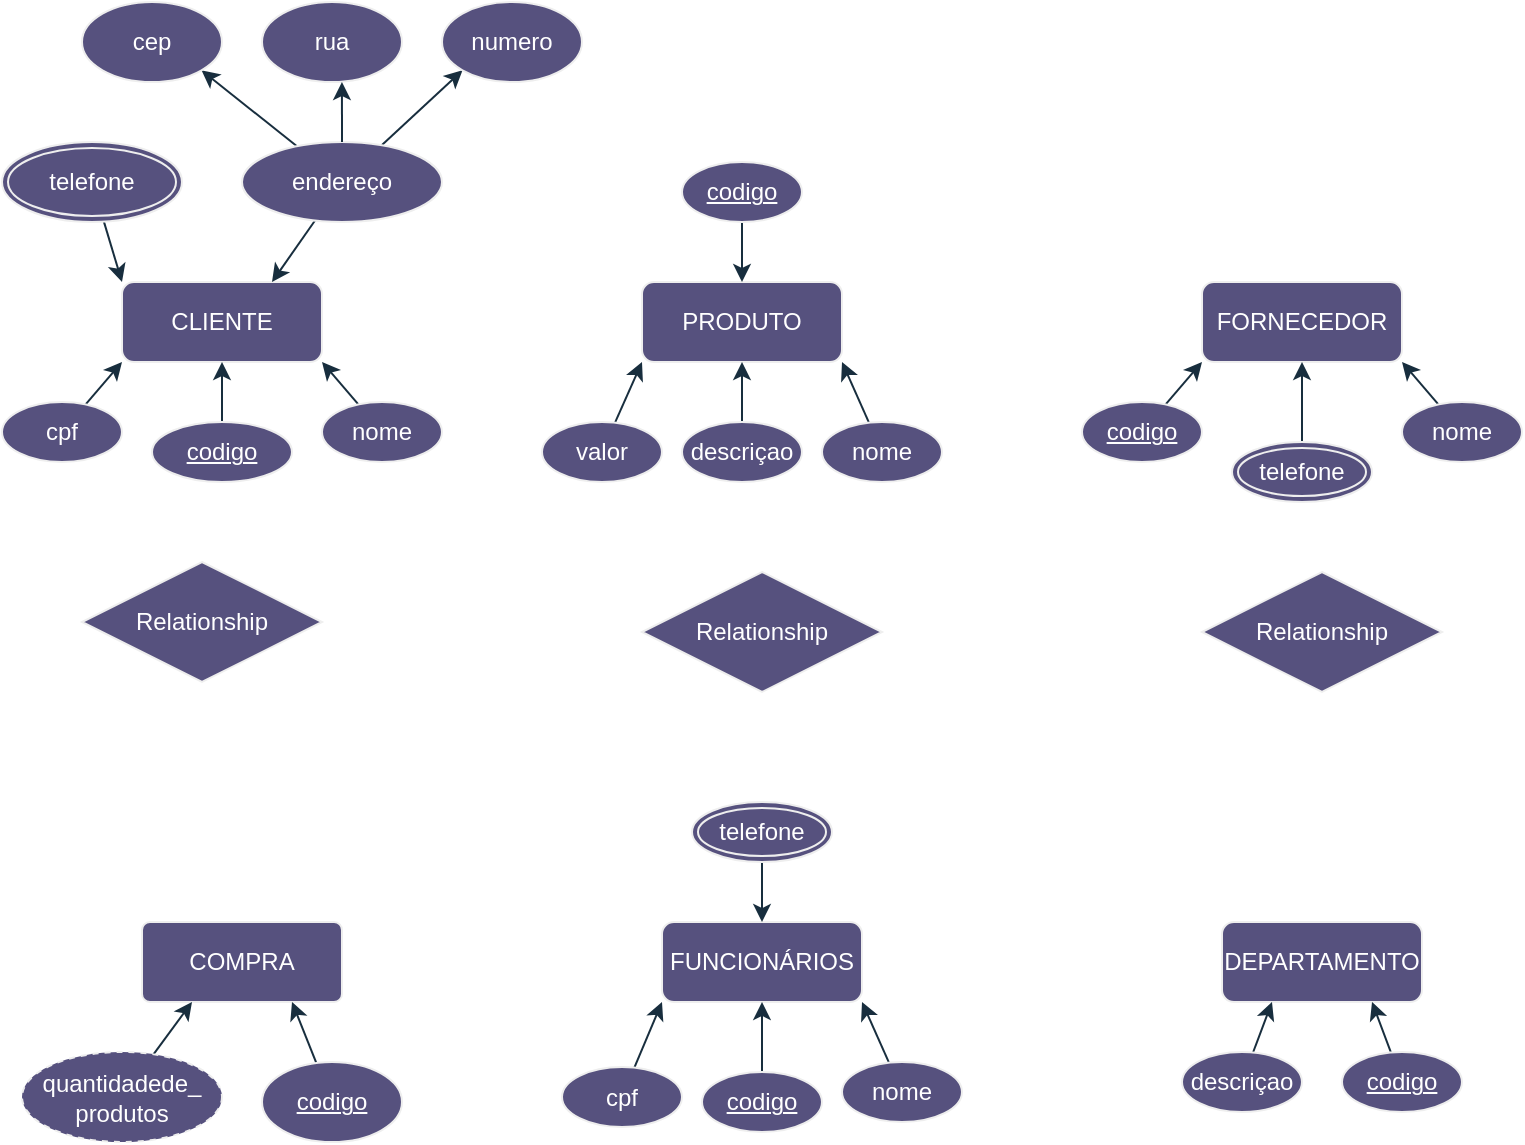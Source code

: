 <mxfile version="22.0.8" type="github">
  <diagram name="Página-1" id="FTKS--hhsVc2Y8uWOb82">
    <mxGraphModel dx="1136" dy="658" grid="1" gridSize="10" guides="1" tooltips="1" connect="1" arrows="1" fold="1" page="1" pageScale="1" pageWidth="827" pageHeight="1169" math="0" shadow="0">
      <root>
        <mxCell id="0" />
        <mxCell id="1" parent="0" />
        <mxCell id="zZDbCHlokYU__qZz4p6q-1" value="DEPARTAMENTO" style="whiteSpace=wrap;html=1;align=center;fillColor=#56517E;fontColor=#FFFFFF;rounded=1;labelBackgroundColor=none;strokeColor=#EEEEEE;" parent="1" vertex="1">
          <mxGeometry x="630" y="760" width="100" height="40" as="geometry" />
        </mxCell>
        <mxCell id="zZDbCHlokYU__qZz4p6q-2" value="FUNCIONÁRIOS" style="whiteSpace=wrap;html=1;align=center;fontColor=#FFFFFF;strokeColor=#EEEEEE;fillColor=#56517E;rounded=1;labelBackgroundColor=none;" parent="1" vertex="1">
          <mxGeometry x="350" y="760" width="100" height="40" as="geometry" />
        </mxCell>
        <mxCell id="zZDbCHlokYU__qZz4p6q-3" value="CLIENTE" style="whiteSpace=wrap;html=1;align=center;fillColor=#56517E;fontColor=#FFFFFF;rounded=1;labelBackgroundColor=none;strokeColor=#EEEEEE;" parent="1" vertex="1">
          <mxGeometry x="80" y="440" width="100" height="40" as="geometry" />
        </mxCell>
        <mxCell id="zZDbCHlokYU__qZz4p6q-4" value="FORNECEDOR" style="whiteSpace=wrap;html=1;align=center;fillColor=#56517E;fontColor=#FFFFFF;rounded=1;labelBackgroundColor=none;strokeColor=#EEEEEE;" parent="1" vertex="1">
          <mxGeometry x="620" y="440" width="100" height="40" as="geometry" />
        </mxCell>
        <mxCell id="zZDbCHlokYU__qZz4p6q-6" value="PRODUTO" style="whiteSpace=wrap;html=1;align=center;fillColor=#56517E;fontColor=#FFFFFF;rounded=1;labelBackgroundColor=none;strokeColor=#EEEEEE;" parent="1" vertex="1">
          <mxGeometry x="340" y="440" width="100" height="40" as="geometry" />
        </mxCell>
        <mxCell id="zZDbCHlokYU__qZz4p6q-9" value="COMPRA" style="rounded=1;arcSize=10;whiteSpace=wrap;html=1;align=center;labelBackgroundColor=none;strokeColor=#EEEEEE;fillColor=#56517E;fontColor=#FFFFFF;" parent="1" vertex="1">
          <mxGeometry x="90" y="760" width="100" height="40" as="geometry" />
        </mxCell>
        <mxCell id="zZDbCHlokYU__qZz4p6q-18" style="edgeStyle=none;rounded=1;orthogonalLoop=1;jettySize=auto;html=1;entryX=1;entryY=1;entryDx=0;entryDy=0;labelBackgroundColor=none;strokeColor=#182E3E;fontColor=default;" parent="1" source="zZDbCHlokYU__qZz4p6q-10" target="zZDbCHlokYU__qZz4p6q-3" edge="1">
          <mxGeometry relative="1" as="geometry" />
        </mxCell>
        <mxCell id="zZDbCHlokYU__qZz4p6q-10" value="nome" style="ellipse;whiteSpace=wrap;html=1;align=center;rounded=1;labelBackgroundColor=none;fillColor=#56517E;strokeColor=#EEEEEE;fontColor=#FFFFFF;" parent="1" vertex="1">
          <mxGeometry x="180" y="500" width="60" height="30" as="geometry" />
        </mxCell>
        <mxCell id="zZDbCHlokYU__qZz4p6q-20" style="edgeStyle=none;rounded=1;orthogonalLoop=1;jettySize=auto;html=1;entryX=0;entryY=1;entryDx=0;entryDy=0;labelBackgroundColor=none;strokeColor=#182E3E;fontColor=default;" parent="1" source="zZDbCHlokYU__qZz4p6q-12" target="zZDbCHlokYU__qZz4p6q-3" edge="1">
          <mxGeometry relative="1" as="geometry" />
        </mxCell>
        <mxCell id="zZDbCHlokYU__qZz4p6q-12" value="cpf" style="ellipse;whiteSpace=wrap;html=1;align=center;rounded=1;labelBackgroundColor=none;fillColor=#56517E;strokeColor=#EEEEEE;fontColor=#FFFFFF;" parent="1" vertex="1">
          <mxGeometry x="20" y="500" width="60" height="30" as="geometry" />
        </mxCell>
        <mxCell id="zZDbCHlokYU__qZz4p6q-29" style="edgeStyle=none;rounded=1;orthogonalLoop=1;jettySize=auto;html=1;entryX=0.75;entryY=1;entryDx=0;entryDy=0;labelBackgroundColor=none;strokeColor=#182E3E;fontColor=default;" parent="1" source="zZDbCHlokYU__qZz4p6q-13" target="zZDbCHlokYU__qZz4p6q-9" edge="1">
          <mxGeometry relative="1" as="geometry" />
        </mxCell>
        <mxCell id="zZDbCHlokYU__qZz4p6q-13" value="codigo" style="ellipse;whiteSpace=wrap;html=1;align=center;fontStyle=4;rounded=1;labelBackgroundColor=none;fillColor=#56517E;strokeColor=#EEEEEE;fontColor=#FFFFFF;" parent="1" vertex="1">
          <mxGeometry x="150" y="830" width="70" height="40" as="geometry" />
        </mxCell>
        <mxCell id="zZDbCHlokYU__qZz4p6q-19" style="edgeStyle=none;rounded=1;orthogonalLoop=1;jettySize=auto;html=1;entryX=0.5;entryY=1;entryDx=0;entryDy=0;labelBackgroundColor=none;strokeColor=#182E3E;fontColor=default;" parent="1" source="zZDbCHlokYU__qZz4p6q-16" target="zZDbCHlokYU__qZz4p6q-3" edge="1">
          <mxGeometry relative="1" as="geometry" />
        </mxCell>
        <mxCell id="zZDbCHlokYU__qZz4p6q-16" value="codigo" style="ellipse;whiteSpace=wrap;html=1;align=center;fontStyle=4;rounded=1;labelBackgroundColor=none;fillColor=#56517E;strokeColor=#EEEEEE;fontColor=#FFFFFF;" parent="1" vertex="1">
          <mxGeometry x="95" y="510" width="70" height="30" as="geometry" />
        </mxCell>
        <mxCell id="zZDbCHlokYU__qZz4p6q-28" style="edgeStyle=none;rounded=1;orthogonalLoop=1;jettySize=auto;html=1;entryX=0.25;entryY=1;entryDx=0;entryDy=0;labelBackgroundColor=none;strokeColor=#182E3E;fontColor=default;" parent="1" source="zZDbCHlokYU__qZz4p6q-26" target="zZDbCHlokYU__qZz4p6q-9" edge="1">
          <mxGeometry relative="1" as="geometry" />
        </mxCell>
        <mxCell id="zZDbCHlokYU__qZz4p6q-26" value="quantidadede_&lt;br&gt;produtos" style="ellipse;whiteSpace=wrap;html=1;align=center;dashed=1;rounded=1;labelBackgroundColor=none;fillColor=#56517E;strokeColor=#EEEEEE;fontColor=#FFFFFF;" parent="1" vertex="1">
          <mxGeometry x="30" y="825" width="100" height="45" as="geometry" />
        </mxCell>
        <mxCell id="zZDbCHlokYU__qZz4p6q-31" style="edgeStyle=none;rounded=1;orthogonalLoop=1;jettySize=auto;html=1;entryX=0;entryY=0;entryDx=0;entryDy=0;labelBackgroundColor=none;strokeColor=#182E3E;fontColor=default;" parent="1" source="zZDbCHlokYU__qZz4p6q-30" target="zZDbCHlokYU__qZz4p6q-3" edge="1">
          <mxGeometry relative="1" as="geometry" />
        </mxCell>
        <mxCell id="zZDbCHlokYU__qZz4p6q-30" value="telefone" style="ellipse;shape=doubleEllipse;margin=3;whiteSpace=wrap;html=1;align=center;rounded=1;labelBackgroundColor=none;fillColor=#56517E;strokeColor=#EEEEEE;fontColor=#FFFFFF;" parent="1" vertex="1">
          <mxGeometry x="20" y="370" width="90" height="40" as="geometry" />
        </mxCell>
        <mxCell id="zZDbCHlokYU__qZz4p6q-34" style="edgeStyle=none;rounded=1;orthogonalLoop=1;jettySize=auto;html=1;entryX=0.75;entryY=0;entryDx=0;entryDy=0;labelBackgroundColor=none;strokeColor=#182E3E;fontColor=default;" parent="1" source="zZDbCHlokYU__qZz4p6q-33" target="zZDbCHlokYU__qZz4p6q-3" edge="1">
          <mxGeometry relative="1" as="geometry" />
        </mxCell>
        <mxCell id="zZDbCHlokYU__qZz4p6q-39" style="edgeStyle=none;rounded=1;orthogonalLoop=1;jettySize=auto;html=1;entryX=1;entryY=1;entryDx=0;entryDy=0;labelBackgroundColor=none;strokeColor=#182E3E;fontColor=default;" parent="1" source="zZDbCHlokYU__qZz4p6q-33" target="zZDbCHlokYU__qZz4p6q-36" edge="1">
          <mxGeometry relative="1" as="geometry" />
        </mxCell>
        <mxCell id="zZDbCHlokYU__qZz4p6q-41" style="edgeStyle=none;rounded=1;orthogonalLoop=1;jettySize=auto;html=1;entryX=0;entryY=1;entryDx=0;entryDy=0;labelBackgroundColor=none;strokeColor=#182E3E;fontColor=default;" parent="1" source="zZDbCHlokYU__qZz4p6q-33" target="zZDbCHlokYU__qZz4p6q-38" edge="1">
          <mxGeometry relative="1" as="geometry" />
        </mxCell>
        <mxCell id="zZDbCHlokYU__qZz4p6q-33" value="endereço" style="ellipse;whiteSpace=wrap;html=1;align=center;rounded=1;labelBackgroundColor=none;fillColor=#56517E;strokeColor=#EEEEEE;fontColor=#FFFFFF;" parent="1" vertex="1">
          <mxGeometry x="140" y="370" width="100" height="40" as="geometry" />
        </mxCell>
        <mxCell id="zZDbCHlokYU__qZz4p6q-36" value="cep" style="ellipse;whiteSpace=wrap;html=1;align=center;rounded=1;labelBackgroundColor=none;fillColor=#56517E;strokeColor=#EEEEEE;fontColor=#FFFFFF;" parent="1" vertex="1">
          <mxGeometry x="60" y="300" width="70" height="40" as="geometry" />
        </mxCell>
        <mxCell id="zZDbCHlokYU__qZz4p6q-37" value="rua" style="ellipse;whiteSpace=wrap;html=1;align=center;rounded=1;labelBackgroundColor=none;fillColor=#56517E;strokeColor=#EEEEEE;fontColor=#FFFFFF;" parent="1" vertex="1">
          <mxGeometry x="150" y="300" width="70" height="40" as="geometry" />
        </mxCell>
        <mxCell id="zZDbCHlokYU__qZz4p6q-38" value="numero" style="ellipse;whiteSpace=wrap;html=1;align=center;rounded=1;labelBackgroundColor=none;fillColor=#56517E;strokeColor=#EEEEEE;fontColor=#FFFFFF;" parent="1" vertex="1">
          <mxGeometry x="240" y="300" width="70" height="40" as="geometry" />
        </mxCell>
        <mxCell id="zZDbCHlokYU__qZz4p6q-45" style="edgeStyle=none;rounded=1;orthogonalLoop=1;jettySize=auto;html=1;entryX=0.5;entryY=1;entryDx=0;entryDy=0;labelBackgroundColor=none;strokeColor=#182E3E;fontColor=default;" parent="1" source="zZDbCHlokYU__qZz4p6q-42" target="zZDbCHlokYU__qZz4p6q-6" edge="1">
          <mxGeometry relative="1" as="geometry" />
        </mxCell>
        <mxCell id="zZDbCHlokYU__qZz4p6q-42" value="descriçao" style="ellipse;whiteSpace=wrap;html=1;align=center;fontStyle=0;rounded=1;labelBackgroundColor=none;fillColor=#56517E;strokeColor=#EEEEEE;fontColor=#FFFFFF;" parent="1" vertex="1">
          <mxGeometry x="360" y="510" width="60" height="30" as="geometry" />
        </mxCell>
        <mxCell id="zZDbCHlokYU__qZz4p6q-46" style="edgeStyle=none;rounded=1;orthogonalLoop=1;jettySize=auto;html=1;entryX=0;entryY=1;entryDx=0;entryDy=0;labelBackgroundColor=none;strokeColor=#182E3E;fontColor=default;" parent="1" source="zZDbCHlokYU__qZz4p6q-43" target="zZDbCHlokYU__qZz4p6q-6" edge="1">
          <mxGeometry relative="1" as="geometry" />
        </mxCell>
        <mxCell id="zZDbCHlokYU__qZz4p6q-43" value="valor" style="ellipse;whiteSpace=wrap;html=1;align=center;rounded=1;labelBackgroundColor=none;fillColor=#56517E;strokeColor=#EEEEEE;fontColor=#FFFFFF;" parent="1" vertex="1">
          <mxGeometry x="290" y="510" width="60" height="30" as="geometry" />
        </mxCell>
        <mxCell id="zZDbCHlokYU__qZz4p6q-47" style="edgeStyle=none;rounded=1;orthogonalLoop=1;jettySize=auto;html=1;entryX=1;entryY=1;entryDx=0;entryDy=0;labelBackgroundColor=none;strokeColor=#182E3E;fontColor=default;" parent="1" source="zZDbCHlokYU__qZz4p6q-44" target="zZDbCHlokYU__qZz4p6q-6" edge="1">
          <mxGeometry relative="1" as="geometry" />
        </mxCell>
        <mxCell id="zZDbCHlokYU__qZz4p6q-44" value="nome" style="ellipse;whiteSpace=wrap;html=1;align=center;rounded=1;labelBackgroundColor=none;fillColor=#56517E;strokeColor=#EEEEEE;fontColor=#FFFFFF;" parent="1" vertex="1">
          <mxGeometry x="430" y="510" width="60" height="30" as="geometry" />
        </mxCell>
        <mxCell id="zZDbCHlokYU__qZz4p6q-49" style="edgeStyle=none;rounded=1;orthogonalLoop=1;jettySize=auto;html=1;entryX=0.5;entryY=0;entryDx=0;entryDy=0;labelBackgroundColor=none;strokeColor=#182E3E;fontColor=default;" parent="1" source="zZDbCHlokYU__qZz4p6q-48" target="zZDbCHlokYU__qZz4p6q-6" edge="1">
          <mxGeometry relative="1" as="geometry" />
        </mxCell>
        <mxCell id="zZDbCHlokYU__qZz4p6q-48" value="codigo" style="ellipse;whiteSpace=wrap;html=1;align=center;fontStyle=4;rounded=1;labelBackgroundColor=none;fillColor=#56517E;strokeColor=#EEEEEE;fontColor=#FFFFFF;" parent="1" vertex="1">
          <mxGeometry x="360" y="380" width="60" height="30" as="geometry" />
        </mxCell>
        <mxCell id="zZDbCHlokYU__qZz4p6q-50" style="edgeStyle=none;rounded=1;orthogonalLoop=1;jettySize=auto;html=1;entryX=0.571;entryY=1;entryDx=0;entryDy=0;entryPerimeter=0;labelBackgroundColor=none;strokeColor=#182E3E;fontColor=default;" parent="1" source="zZDbCHlokYU__qZz4p6q-33" target="zZDbCHlokYU__qZz4p6q-37" edge="1">
          <mxGeometry relative="1" as="geometry" />
        </mxCell>
        <mxCell id="zZDbCHlokYU__qZz4p6q-59" style="edgeStyle=none;rounded=1;orthogonalLoop=1;jettySize=auto;html=1;entryX=1;entryY=1;entryDx=0;entryDy=0;labelBackgroundColor=none;strokeColor=#182E3E;fontColor=default;" parent="1" source="zZDbCHlokYU__qZz4p6q-52" target="zZDbCHlokYU__qZz4p6q-2" edge="1">
          <mxGeometry relative="1" as="geometry" />
        </mxCell>
        <mxCell id="zZDbCHlokYU__qZz4p6q-52" value="nome" style="ellipse;whiteSpace=wrap;html=1;align=center;rounded=1;labelBackgroundColor=none;fillColor=#56517E;strokeColor=#EEEEEE;fontColor=#FFFFFF;" parent="1" vertex="1">
          <mxGeometry x="440" y="830" width="60" height="30" as="geometry" />
        </mxCell>
        <mxCell id="zZDbCHlokYU__qZz4p6q-58" style="edgeStyle=none;rounded=1;orthogonalLoop=1;jettySize=auto;html=1;entryX=0.5;entryY=1;entryDx=0;entryDy=0;labelBackgroundColor=none;strokeColor=#182E3E;fontColor=default;" parent="1" source="zZDbCHlokYU__qZz4p6q-53" target="zZDbCHlokYU__qZz4p6q-2" edge="1">
          <mxGeometry relative="1" as="geometry" />
        </mxCell>
        <mxCell id="zZDbCHlokYU__qZz4p6q-53" value="codigo" style="ellipse;whiteSpace=wrap;html=1;align=center;fontStyle=4;rounded=1;labelBackgroundColor=none;fillColor=#56517E;strokeColor=#EEEEEE;fontColor=#FFFFFF;" parent="1" vertex="1">
          <mxGeometry x="370" y="835" width="60" height="30" as="geometry" />
        </mxCell>
        <mxCell id="zZDbCHlokYU__qZz4p6q-57" style="edgeStyle=none;rounded=1;orthogonalLoop=1;jettySize=auto;html=1;entryX=0;entryY=1;entryDx=0;entryDy=0;labelBackgroundColor=none;strokeColor=#182E3E;fontColor=default;" parent="1" source="zZDbCHlokYU__qZz4p6q-54" target="zZDbCHlokYU__qZz4p6q-2" edge="1">
          <mxGeometry relative="1" as="geometry" />
        </mxCell>
        <mxCell id="zZDbCHlokYU__qZz4p6q-54" value="cpf" style="ellipse;whiteSpace=wrap;html=1;align=center;rounded=1;labelBackgroundColor=none;fillColor=#56517E;strokeColor=#EEEEEE;fontColor=#FFFFFF;" parent="1" vertex="1">
          <mxGeometry x="300" y="832.5" width="60" height="30" as="geometry" />
        </mxCell>
        <mxCell id="zZDbCHlokYU__qZz4p6q-56" style="edgeStyle=none;rounded=1;orthogonalLoop=1;jettySize=auto;html=1;entryX=0.5;entryY=0;entryDx=0;entryDy=0;labelBackgroundColor=none;strokeColor=#182E3E;fontColor=default;" parent="1" target="zZDbCHlokYU__qZz4p6q-2" edge="1">
          <mxGeometry relative="1" as="geometry">
            <mxPoint x="400" y="730" as="sourcePoint" />
          </mxGeometry>
        </mxCell>
        <mxCell id="zZDbCHlokYU__qZz4p6q-60" value="telefone" style="ellipse;shape=doubleEllipse;margin=3;whiteSpace=wrap;html=1;align=center;rounded=1;labelBackgroundColor=none;fillColor=#56517E;strokeColor=#EEEEEE;fontColor=#FFFFFF;" parent="1" vertex="1">
          <mxGeometry x="365" y="700" width="70" height="30" as="geometry" />
        </mxCell>
        <mxCell id="zZDbCHlokYU__qZz4p6q-67" style="edgeStyle=none;rounded=1;orthogonalLoop=1;jettySize=auto;html=1;entryX=0;entryY=1;entryDx=0;entryDy=0;labelBackgroundColor=none;strokeColor=#182E3E;fontColor=default;" parent="1" source="zZDbCHlokYU__qZz4p6q-62" target="zZDbCHlokYU__qZz4p6q-4" edge="1">
          <mxGeometry relative="1" as="geometry" />
        </mxCell>
        <mxCell id="zZDbCHlokYU__qZz4p6q-62" value="codigo" style="ellipse;whiteSpace=wrap;html=1;align=center;fontStyle=4;rounded=1;labelBackgroundColor=none;fillColor=#56517E;strokeColor=#EEEEEE;fontColor=#FFFFFF;" parent="1" vertex="1">
          <mxGeometry x="560" y="500" width="60" height="30" as="geometry" />
        </mxCell>
        <mxCell id="zZDbCHlokYU__qZz4p6q-68" style="edgeStyle=none;rounded=1;orthogonalLoop=1;jettySize=auto;html=1;entryX=1;entryY=1;entryDx=0;entryDy=0;labelBackgroundColor=none;strokeColor=#182E3E;fontColor=default;" parent="1" source="zZDbCHlokYU__qZz4p6q-63" target="zZDbCHlokYU__qZz4p6q-4" edge="1">
          <mxGeometry relative="1" as="geometry" />
        </mxCell>
        <mxCell id="zZDbCHlokYU__qZz4p6q-63" value="nome" style="ellipse;whiteSpace=wrap;html=1;align=center;rounded=1;labelBackgroundColor=none;fillColor=#56517E;strokeColor=#EEEEEE;fontColor=#FFFFFF;" parent="1" vertex="1">
          <mxGeometry x="720" y="500" width="60" height="30" as="geometry" />
        </mxCell>
        <mxCell id="zZDbCHlokYU__qZz4p6q-69" style="edgeStyle=none;rounded=1;orthogonalLoop=1;jettySize=auto;html=1;entryX=0.5;entryY=1;entryDx=0;entryDy=0;labelBackgroundColor=none;strokeColor=#182E3E;fontColor=default;" parent="1" source="zZDbCHlokYU__qZz4p6q-64" target="zZDbCHlokYU__qZz4p6q-4" edge="1">
          <mxGeometry relative="1" as="geometry" />
        </mxCell>
        <mxCell id="zZDbCHlokYU__qZz4p6q-64" value="telefone" style="ellipse;shape=doubleEllipse;margin=3;whiteSpace=wrap;html=1;align=center;rounded=1;labelBackgroundColor=none;fillColor=#56517E;strokeColor=#EEEEEE;fontColor=#FFFFFF;" parent="1" vertex="1">
          <mxGeometry x="635" y="520" width="70" height="30" as="geometry" />
        </mxCell>
        <mxCell id="zZDbCHlokYU__qZz4p6q-74" style="edgeStyle=none;rounded=1;orthogonalLoop=1;jettySize=auto;html=1;entryX=0.25;entryY=1;entryDx=0;entryDy=0;labelBackgroundColor=none;strokeColor=#182E3E;fontColor=default;" parent="1" source="zZDbCHlokYU__qZz4p6q-70" target="zZDbCHlokYU__qZz4p6q-1" edge="1">
          <mxGeometry relative="1" as="geometry" />
        </mxCell>
        <mxCell id="zZDbCHlokYU__qZz4p6q-70" value="descriçao" style="ellipse;whiteSpace=wrap;html=1;align=center;rounded=1;labelBackgroundColor=none;fillColor=#56517E;strokeColor=#EEEEEE;fontColor=#FFFFFF;" parent="1" vertex="1">
          <mxGeometry x="610" y="825" width="60" height="30" as="geometry" />
        </mxCell>
        <mxCell id="zZDbCHlokYU__qZz4p6q-73" style="edgeStyle=none;rounded=1;orthogonalLoop=1;jettySize=auto;html=1;entryX=0.75;entryY=1;entryDx=0;entryDy=0;labelBackgroundColor=none;strokeColor=#182E3E;fontColor=default;" parent="1" source="zZDbCHlokYU__qZz4p6q-72" target="zZDbCHlokYU__qZz4p6q-1" edge="1">
          <mxGeometry relative="1" as="geometry" />
        </mxCell>
        <mxCell id="zZDbCHlokYU__qZz4p6q-72" value="codigo" style="ellipse;whiteSpace=wrap;html=1;align=center;fontStyle=4;rounded=1;labelBackgroundColor=none;fillColor=#56517E;strokeColor=#EEEEEE;fontColor=#FFFFFF;" parent="1" vertex="1">
          <mxGeometry x="690" y="825" width="60" height="30" as="geometry" />
        </mxCell>
        <mxCell id="0eRZ7Q2y5WY6RNLseuQ_-3" value="Relationship" style="shape=rhombus;perimeter=rhombusPerimeter;whiteSpace=wrap;html=1;align=center;strokeColor=#EEEEEE;fontColor=#FFFFFF;fillColor=#56517E;rotation=0;" vertex="1" parent="1">
          <mxGeometry x="60" y="580" width="120" height="60" as="geometry" />
        </mxCell>
        <mxCell id="0eRZ7Q2y5WY6RNLseuQ_-9" value="Relationship" style="shape=rhombus;perimeter=rhombusPerimeter;whiteSpace=wrap;html=1;align=center;strokeColor=#EEEEEE;fontColor=#FFFFFF;fillColor=#56517E;rotation=0;" vertex="1" parent="1">
          <mxGeometry x="340" y="585" width="120" height="60" as="geometry" />
        </mxCell>
        <mxCell id="0eRZ7Q2y5WY6RNLseuQ_-10" value="Relationship" style="shape=rhombus;perimeter=rhombusPerimeter;whiteSpace=wrap;html=1;align=center;strokeColor=#EEEEEE;fontColor=#FFFFFF;fillColor=#56517E;rotation=0;" vertex="1" parent="1">
          <mxGeometry x="620" y="585" width="120" height="60" as="geometry" />
        </mxCell>
      </root>
    </mxGraphModel>
  </diagram>
</mxfile>

